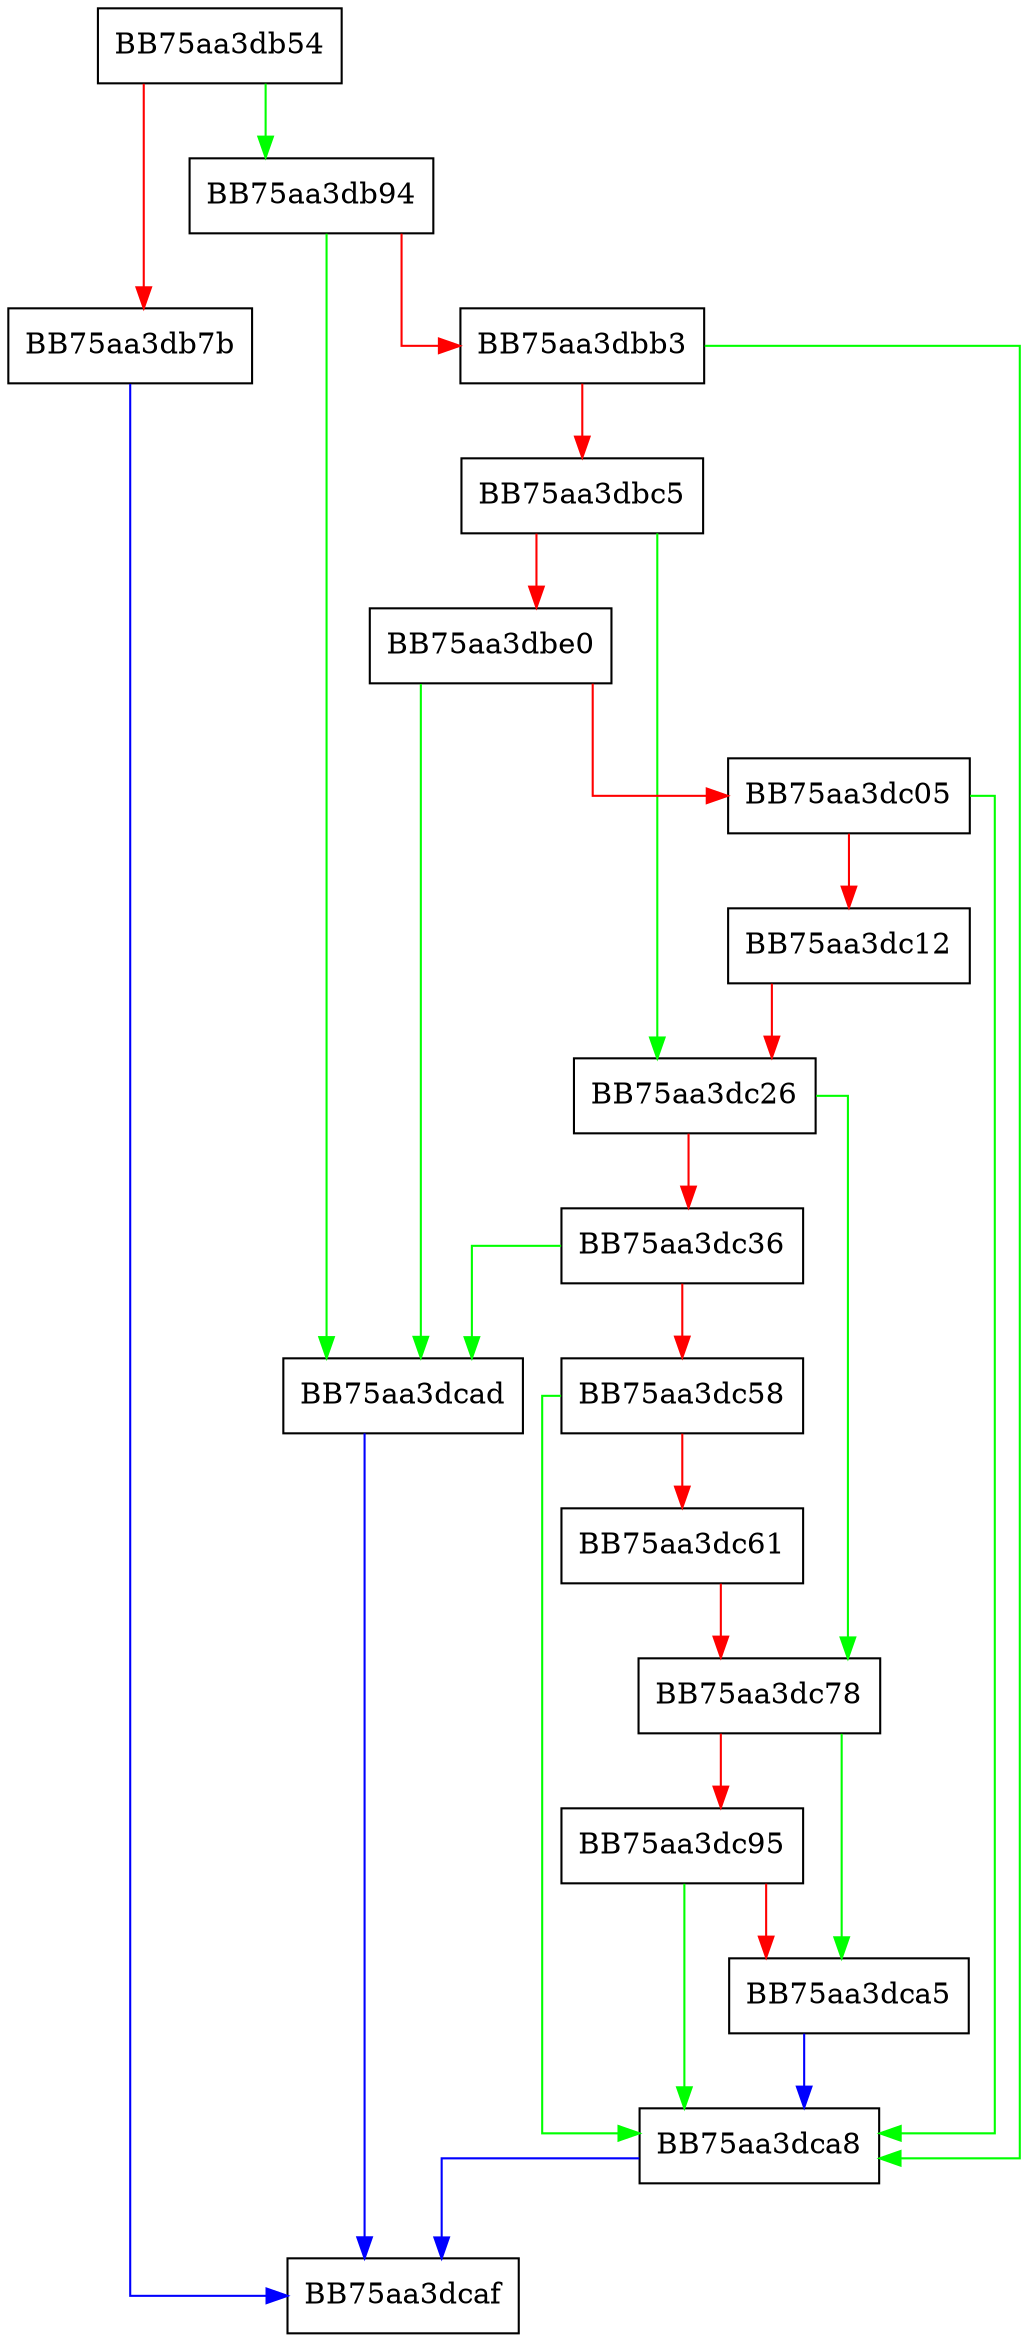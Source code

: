 digraph setMonth {
  node [shape="box"];
  graph [splines=ortho];
  BB75aa3db54 -> BB75aa3db94 [color="green"];
  BB75aa3db54 -> BB75aa3db7b [color="red"];
  BB75aa3db7b -> BB75aa3dcaf [color="blue"];
  BB75aa3db94 -> BB75aa3dcad [color="green"];
  BB75aa3db94 -> BB75aa3dbb3 [color="red"];
  BB75aa3dbb3 -> BB75aa3dca8 [color="green"];
  BB75aa3dbb3 -> BB75aa3dbc5 [color="red"];
  BB75aa3dbc5 -> BB75aa3dc26 [color="green"];
  BB75aa3dbc5 -> BB75aa3dbe0 [color="red"];
  BB75aa3dbe0 -> BB75aa3dcad [color="green"];
  BB75aa3dbe0 -> BB75aa3dc05 [color="red"];
  BB75aa3dc05 -> BB75aa3dca8 [color="green"];
  BB75aa3dc05 -> BB75aa3dc12 [color="red"];
  BB75aa3dc12 -> BB75aa3dc26 [color="red"];
  BB75aa3dc26 -> BB75aa3dc78 [color="green"];
  BB75aa3dc26 -> BB75aa3dc36 [color="red"];
  BB75aa3dc36 -> BB75aa3dcad [color="green"];
  BB75aa3dc36 -> BB75aa3dc58 [color="red"];
  BB75aa3dc58 -> BB75aa3dca8 [color="green"];
  BB75aa3dc58 -> BB75aa3dc61 [color="red"];
  BB75aa3dc61 -> BB75aa3dc78 [color="red"];
  BB75aa3dc78 -> BB75aa3dca5 [color="green"];
  BB75aa3dc78 -> BB75aa3dc95 [color="red"];
  BB75aa3dc95 -> BB75aa3dca8 [color="green"];
  BB75aa3dc95 -> BB75aa3dca5 [color="red"];
  BB75aa3dca5 -> BB75aa3dca8 [color="blue"];
  BB75aa3dca8 -> BB75aa3dcaf [color="blue"];
  BB75aa3dcad -> BB75aa3dcaf [color="blue"];
}